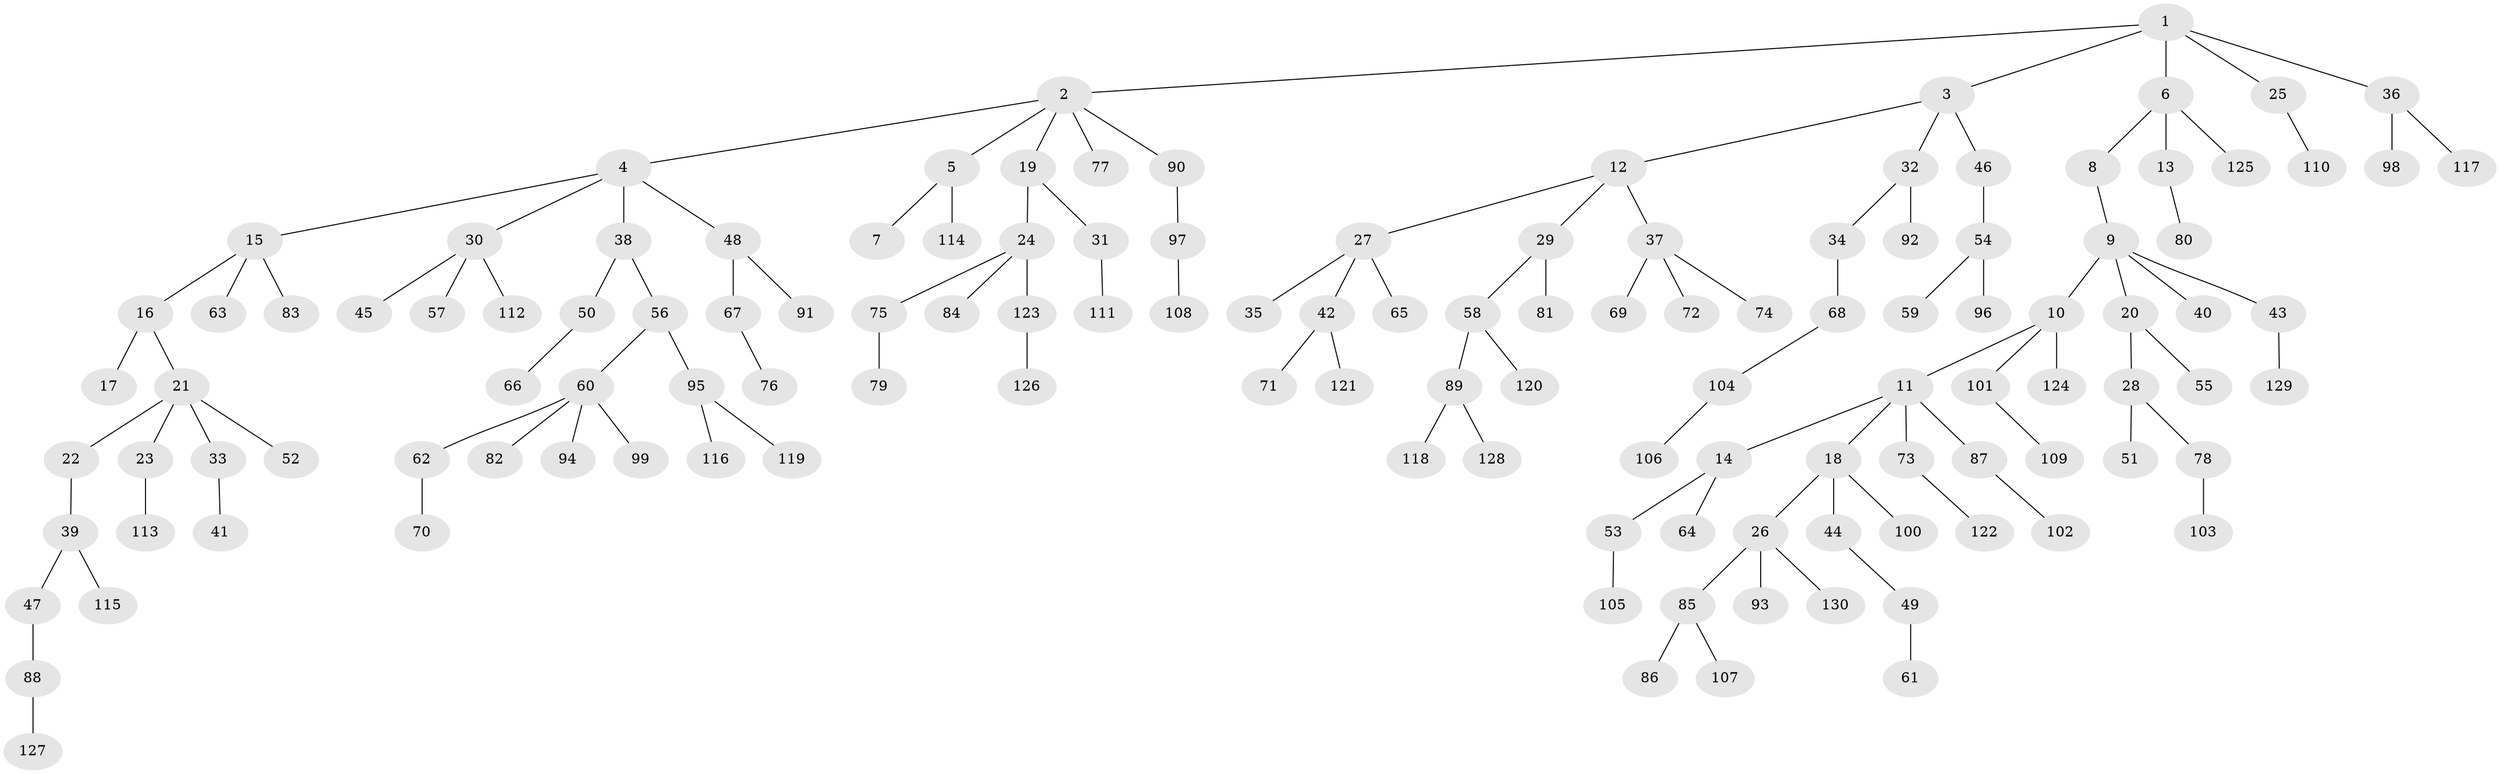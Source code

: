 // coarse degree distribution, {5: 0.03614457831325301, 4: 0.04819277108433735, 6: 0.03614457831325301, 2: 0.24096385542168675, 3: 0.13253012048192772, 1: 0.5060240963855421}
// Generated by graph-tools (version 1.1) at 2025/42/03/06/25 10:42:05]
// undirected, 130 vertices, 129 edges
graph export_dot {
graph [start="1"]
  node [color=gray90,style=filled];
  1;
  2;
  3;
  4;
  5;
  6;
  7;
  8;
  9;
  10;
  11;
  12;
  13;
  14;
  15;
  16;
  17;
  18;
  19;
  20;
  21;
  22;
  23;
  24;
  25;
  26;
  27;
  28;
  29;
  30;
  31;
  32;
  33;
  34;
  35;
  36;
  37;
  38;
  39;
  40;
  41;
  42;
  43;
  44;
  45;
  46;
  47;
  48;
  49;
  50;
  51;
  52;
  53;
  54;
  55;
  56;
  57;
  58;
  59;
  60;
  61;
  62;
  63;
  64;
  65;
  66;
  67;
  68;
  69;
  70;
  71;
  72;
  73;
  74;
  75;
  76;
  77;
  78;
  79;
  80;
  81;
  82;
  83;
  84;
  85;
  86;
  87;
  88;
  89;
  90;
  91;
  92;
  93;
  94;
  95;
  96;
  97;
  98;
  99;
  100;
  101;
  102;
  103;
  104;
  105;
  106;
  107;
  108;
  109;
  110;
  111;
  112;
  113;
  114;
  115;
  116;
  117;
  118;
  119;
  120;
  121;
  122;
  123;
  124;
  125;
  126;
  127;
  128;
  129;
  130;
  1 -- 2;
  1 -- 3;
  1 -- 6;
  1 -- 25;
  1 -- 36;
  2 -- 4;
  2 -- 5;
  2 -- 19;
  2 -- 77;
  2 -- 90;
  3 -- 12;
  3 -- 32;
  3 -- 46;
  4 -- 15;
  4 -- 30;
  4 -- 38;
  4 -- 48;
  5 -- 7;
  5 -- 114;
  6 -- 8;
  6 -- 13;
  6 -- 125;
  8 -- 9;
  9 -- 10;
  9 -- 20;
  9 -- 40;
  9 -- 43;
  10 -- 11;
  10 -- 101;
  10 -- 124;
  11 -- 14;
  11 -- 18;
  11 -- 73;
  11 -- 87;
  12 -- 27;
  12 -- 29;
  12 -- 37;
  13 -- 80;
  14 -- 53;
  14 -- 64;
  15 -- 16;
  15 -- 63;
  15 -- 83;
  16 -- 17;
  16 -- 21;
  18 -- 26;
  18 -- 44;
  18 -- 100;
  19 -- 24;
  19 -- 31;
  20 -- 28;
  20 -- 55;
  21 -- 22;
  21 -- 23;
  21 -- 33;
  21 -- 52;
  22 -- 39;
  23 -- 113;
  24 -- 75;
  24 -- 84;
  24 -- 123;
  25 -- 110;
  26 -- 85;
  26 -- 93;
  26 -- 130;
  27 -- 35;
  27 -- 42;
  27 -- 65;
  28 -- 51;
  28 -- 78;
  29 -- 58;
  29 -- 81;
  30 -- 45;
  30 -- 57;
  30 -- 112;
  31 -- 111;
  32 -- 34;
  32 -- 92;
  33 -- 41;
  34 -- 68;
  36 -- 98;
  36 -- 117;
  37 -- 69;
  37 -- 72;
  37 -- 74;
  38 -- 50;
  38 -- 56;
  39 -- 47;
  39 -- 115;
  42 -- 71;
  42 -- 121;
  43 -- 129;
  44 -- 49;
  46 -- 54;
  47 -- 88;
  48 -- 67;
  48 -- 91;
  49 -- 61;
  50 -- 66;
  53 -- 105;
  54 -- 59;
  54 -- 96;
  56 -- 60;
  56 -- 95;
  58 -- 89;
  58 -- 120;
  60 -- 62;
  60 -- 82;
  60 -- 94;
  60 -- 99;
  62 -- 70;
  67 -- 76;
  68 -- 104;
  73 -- 122;
  75 -- 79;
  78 -- 103;
  85 -- 86;
  85 -- 107;
  87 -- 102;
  88 -- 127;
  89 -- 118;
  89 -- 128;
  90 -- 97;
  95 -- 116;
  95 -- 119;
  97 -- 108;
  101 -- 109;
  104 -- 106;
  123 -- 126;
}
